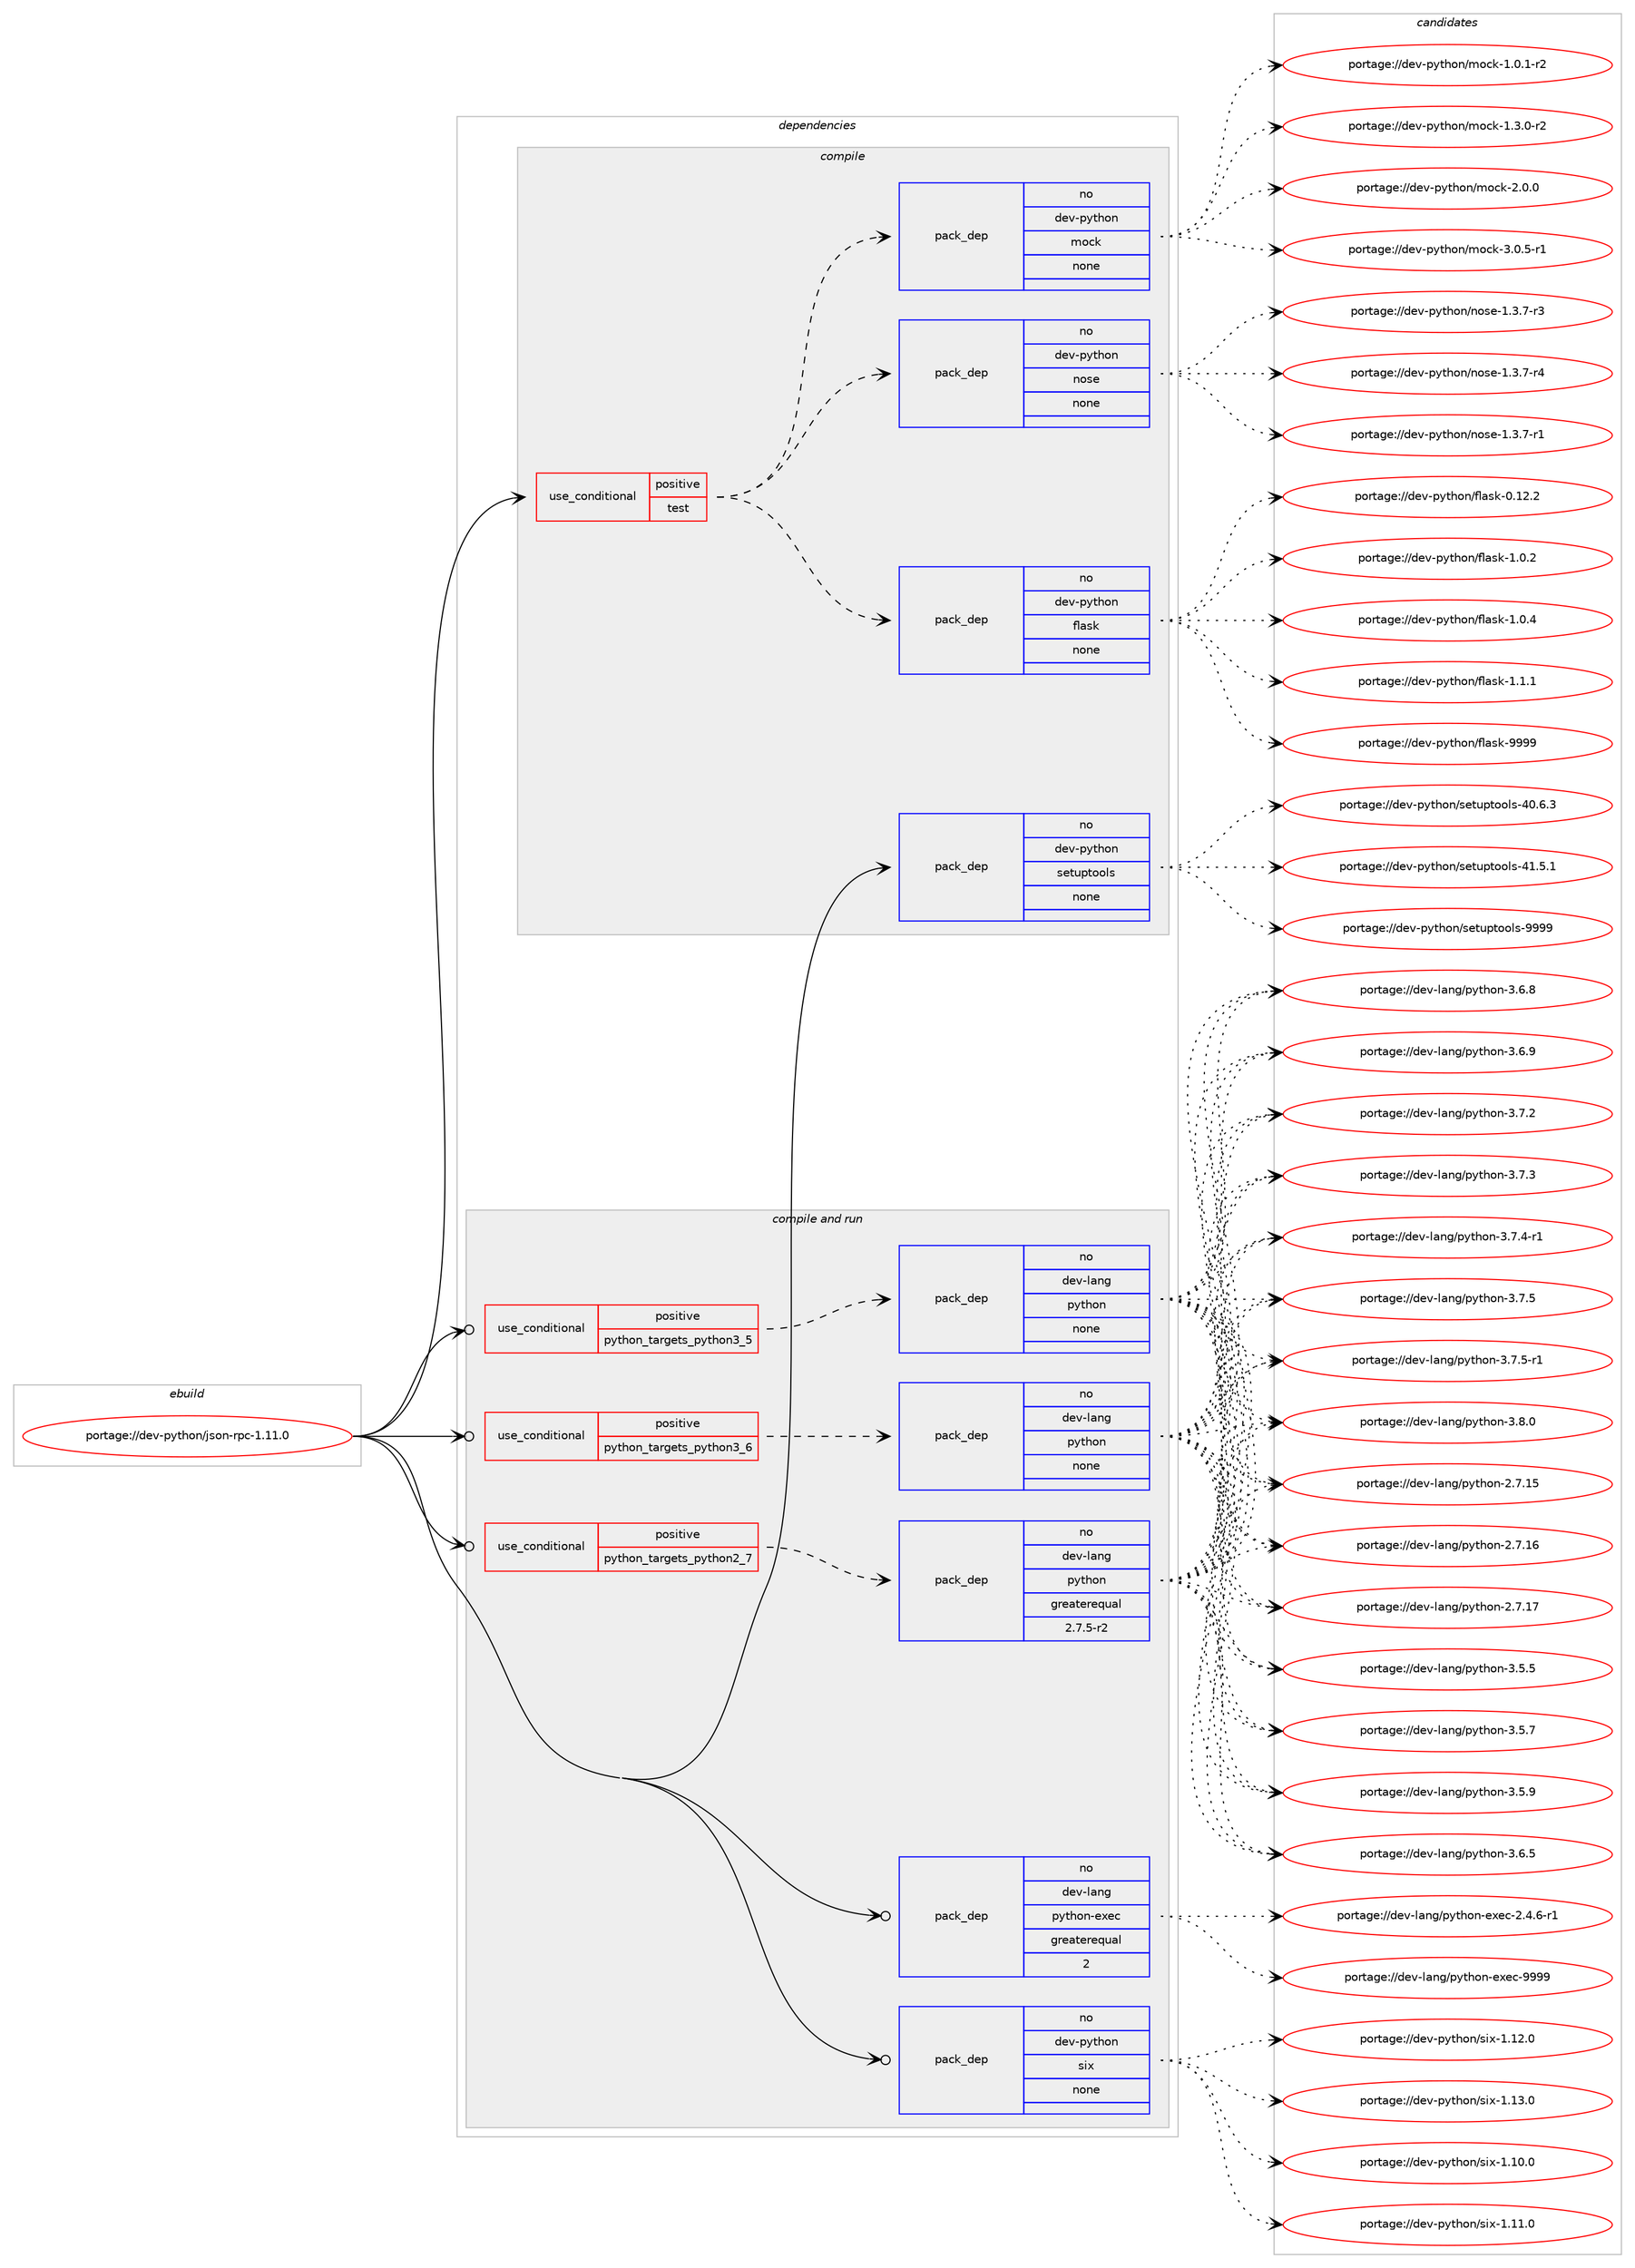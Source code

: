 digraph prolog {

# *************
# Graph options
# *************

newrank=true;
concentrate=true;
compound=true;
graph [rankdir=LR,fontname=Helvetica,fontsize=10,ranksep=1.5];#, ranksep=2.5, nodesep=0.2];
edge  [arrowhead=vee];
node  [fontname=Helvetica,fontsize=10];

# **********
# The ebuild
# **********

subgraph cluster_leftcol {
color=gray;
rank=same;
label=<<i>ebuild</i>>;
id [label="portage://dev-python/json-rpc-1.11.0", color=red, width=4, href="../dev-python/json-rpc-1.11.0.svg"];
}

# ****************
# The dependencies
# ****************

subgraph cluster_midcol {
color=gray;
label=<<i>dependencies</i>>;
subgraph cluster_compile {
fillcolor="#eeeeee";
style=filled;
label=<<i>compile</i>>;
subgraph cond30745 {
dependency146270 [label=<<TABLE BORDER="0" CELLBORDER="1" CELLSPACING="0" CELLPADDING="4"><TR><TD ROWSPAN="3" CELLPADDING="10">use_conditional</TD></TR><TR><TD>positive</TD></TR><TR><TD>test</TD></TR></TABLE>>, shape=none, color=red];
subgraph pack112201 {
dependency146271 [label=<<TABLE BORDER="0" CELLBORDER="1" CELLSPACING="0" CELLPADDING="4" WIDTH="220"><TR><TD ROWSPAN="6" CELLPADDING="30">pack_dep</TD></TR><TR><TD WIDTH="110">no</TD></TR><TR><TD>dev-python</TD></TR><TR><TD>nose</TD></TR><TR><TD>none</TD></TR><TR><TD></TD></TR></TABLE>>, shape=none, color=blue];
}
dependency146270:e -> dependency146271:w [weight=20,style="dashed",arrowhead="vee"];
subgraph pack112202 {
dependency146272 [label=<<TABLE BORDER="0" CELLBORDER="1" CELLSPACING="0" CELLPADDING="4" WIDTH="220"><TR><TD ROWSPAN="6" CELLPADDING="30">pack_dep</TD></TR><TR><TD WIDTH="110">no</TD></TR><TR><TD>dev-python</TD></TR><TR><TD>mock</TD></TR><TR><TD>none</TD></TR><TR><TD></TD></TR></TABLE>>, shape=none, color=blue];
}
dependency146270:e -> dependency146272:w [weight=20,style="dashed",arrowhead="vee"];
subgraph pack112203 {
dependency146273 [label=<<TABLE BORDER="0" CELLBORDER="1" CELLSPACING="0" CELLPADDING="4" WIDTH="220"><TR><TD ROWSPAN="6" CELLPADDING="30">pack_dep</TD></TR><TR><TD WIDTH="110">no</TD></TR><TR><TD>dev-python</TD></TR><TR><TD>flask</TD></TR><TR><TD>none</TD></TR><TR><TD></TD></TR></TABLE>>, shape=none, color=blue];
}
dependency146270:e -> dependency146273:w [weight=20,style="dashed",arrowhead="vee"];
}
id:e -> dependency146270:w [weight=20,style="solid",arrowhead="vee"];
subgraph pack112204 {
dependency146274 [label=<<TABLE BORDER="0" CELLBORDER="1" CELLSPACING="0" CELLPADDING="4" WIDTH="220"><TR><TD ROWSPAN="6" CELLPADDING="30">pack_dep</TD></TR><TR><TD WIDTH="110">no</TD></TR><TR><TD>dev-python</TD></TR><TR><TD>setuptools</TD></TR><TR><TD>none</TD></TR><TR><TD></TD></TR></TABLE>>, shape=none, color=blue];
}
id:e -> dependency146274:w [weight=20,style="solid",arrowhead="vee"];
}
subgraph cluster_compileandrun {
fillcolor="#eeeeee";
style=filled;
label=<<i>compile and run</i>>;
subgraph cond30746 {
dependency146275 [label=<<TABLE BORDER="0" CELLBORDER="1" CELLSPACING="0" CELLPADDING="4"><TR><TD ROWSPAN="3" CELLPADDING="10">use_conditional</TD></TR><TR><TD>positive</TD></TR><TR><TD>python_targets_python2_7</TD></TR></TABLE>>, shape=none, color=red];
subgraph pack112205 {
dependency146276 [label=<<TABLE BORDER="0" CELLBORDER="1" CELLSPACING="0" CELLPADDING="4" WIDTH="220"><TR><TD ROWSPAN="6" CELLPADDING="30">pack_dep</TD></TR><TR><TD WIDTH="110">no</TD></TR><TR><TD>dev-lang</TD></TR><TR><TD>python</TD></TR><TR><TD>greaterequal</TD></TR><TR><TD>2.7.5-r2</TD></TR></TABLE>>, shape=none, color=blue];
}
dependency146275:e -> dependency146276:w [weight=20,style="dashed",arrowhead="vee"];
}
id:e -> dependency146275:w [weight=20,style="solid",arrowhead="odotvee"];
subgraph cond30747 {
dependency146277 [label=<<TABLE BORDER="0" CELLBORDER="1" CELLSPACING="0" CELLPADDING="4"><TR><TD ROWSPAN="3" CELLPADDING="10">use_conditional</TD></TR><TR><TD>positive</TD></TR><TR><TD>python_targets_python3_5</TD></TR></TABLE>>, shape=none, color=red];
subgraph pack112206 {
dependency146278 [label=<<TABLE BORDER="0" CELLBORDER="1" CELLSPACING="0" CELLPADDING="4" WIDTH="220"><TR><TD ROWSPAN="6" CELLPADDING="30">pack_dep</TD></TR><TR><TD WIDTH="110">no</TD></TR><TR><TD>dev-lang</TD></TR><TR><TD>python</TD></TR><TR><TD>none</TD></TR><TR><TD></TD></TR></TABLE>>, shape=none, color=blue];
}
dependency146277:e -> dependency146278:w [weight=20,style="dashed",arrowhead="vee"];
}
id:e -> dependency146277:w [weight=20,style="solid",arrowhead="odotvee"];
subgraph cond30748 {
dependency146279 [label=<<TABLE BORDER="0" CELLBORDER="1" CELLSPACING="0" CELLPADDING="4"><TR><TD ROWSPAN="3" CELLPADDING="10">use_conditional</TD></TR><TR><TD>positive</TD></TR><TR><TD>python_targets_python3_6</TD></TR></TABLE>>, shape=none, color=red];
subgraph pack112207 {
dependency146280 [label=<<TABLE BORDER="0" CELLBORDER="1" CELLSPACING="0" CELLPADDING="4" WIDTH="220"><TR><TD ROWSPAN="6" CELLPADDING="30">pack_dep</TD></TR><TR><TD WIDTH="110">no</TD></TR><TR><TD>dev-lang</TD></TR><TR><TD>python</TD></TR><TR><TD>none</TD></TR><TR><TD></TD></TR></TABLE>>, shape=none, color=blue];
}
dependency146279:e -> dependency146280:w [weight=20,style="dashed",arrowhead="vee"];
}
id:e -> dependency146279:w [weight=20,style="solid",arrowhead="odotvee"];
subgraph pack112208 {
dependency146281 [label=<<TABLE BORDER="0" CELLBORDER="1" CELLSPACING="0" CELLPADDING="4" WIDTH="220"><TR><TD ROWSPAN="6" CELLPADDING="30">pack_dep</TD></TR><TR><TD WIDTH="110">no</TD></TR><TR><TD>dev-lang</TD></TR><TR><TD>python-exec</TD></TR><TR><TD>greaterequal</TD></TR><TR><TD>2</TD></TR></TABLE>>, shape=none, color=blue];
}
id:e -> dependency146281:w [weight=20,style="solid",arrowhead="odotvee"];
subgraph pack112209 {
dependency146282 [label=<<TABLE BORDER="0" CELLBORDER="1" CELLSPACING="0" CELLPADDING="4" WIDTH="220"><TR><TD ROWSPAN="6" CELLPADDING="30">pack_dep</TD></TR><TR><TD WIDTH="110">no</TD></TR><TR><TD>dev-python</TD></TR><TR><TD>six</TD></TR><TR><TD>none</TD></TR><TR><TD></TD></TR></TABLE>>, shape=none, color=blue];
}
id:e -> dependency146282:w [weight=20,style="solid",arrowhead="odotvee"];
}
subgraph cluster_run {
fillcolor="#eeeeee";
style=filled;
label=<<i>run</i>>;
}
}

# **************
# The candidates
# **************

subgraph cluster_choices {
rank=same;
color=gray;
label=<<i>candidates</i>>;

subgraph choice112201 {
color=black;
nodesep=1;
choiceportage10010111845112121116104111110471101111151014549465146554511449 [label="portage://dev-python/nose-1.3.7-r1", color=red, width=4,href="../dev-python/nose-1.3.7-r1.svg"];
choiceportage10010111845112121116104111110471101111151014549465146554511451 [label="portage://dev-python/nose-1.3.7-r3", color=red, width=4,href="../dev-python/nose-1.3.7-r3.svg"];
choiceportage10010111845112121116104111110471101111151014549465146554511452 [label="portage://dev-python/nose-1.3.7-r4", color=red, width=4,href="../dev-python/nose-1.3.7-r4.svg"];
dependency146271:e -> choiceportage10010111845112121116104111110471101111151014549465146554511449:w [style=dotted,weight="100"];
dependency146271:e -> choiceportage10010111845112121116104111110471101111151014549465146554511451:w [style=dotted,weight="100"];
dependency146271:e -> choiceportage10010111845112121116104111110471101111151014549465146554511452:w [style=dotted,weight="100"];
}
subgraph choice112202 {
color=black;
nodesep=1;
choiceportage1001011184511212111610411111047109111991074549464846494511450 [label="portage://dev-python/mock-1.0.1-r2", color=red, width=4,href="../dev-python/mock-1.0.1-r2.svg"];
choiceportage1001011184511212111610411111047109111991074549465146484511450 [label="portage://dev-python/mock-1.3.0-r2", color=red, width=4,href="../dev-python/mock-1.3.0-r2.svg"];
choiceportage100101118451121211161041111104710911199107455046484648 [label="portage://dev-python/mock-2.0.0", color=red, width=4,href="../dev-python/mock-2.0.0.svg"];
choiceportage1001011184511212111610411111047109111991074551464846534511449 [label="portage://dev-python/mock-3.0.5-r1", color=red, width=4,href="../dev-python/mock-3.0.5-r1.svg"];
dependency146272:e -> choiceportage1001011184511212111610411111047109111991074549464846494511450:w [style=dotted,weight="100"];
dependency146272:e -> choiceportage1001011184511212111610411111047109111991074549465146484511450:w [style=dotted,weight="100"];
dependency146272:e -> choiceportage100101118451121211161041111104710911199107455046484648:w [style=dotted,weight="100"];
dependency146272:e -> choiceportage1001011184511212111610411111047109111991074551464846534511449:w [style=dotted,weight="100"];
}
subgraph choice112203 {
color=black;
nodesep=1;
choiceportage10010111845112121116104111110471021089711510745484649504650 [label="portage://dev-python/flask-0.12.2", color=red, width=4,href="../dev-python/flask-0.12.2.svg"];
choiceportage100101118451121211161041111104710210897115107454946484650 [label="portage://dev-python/flask-1.0.2", color=red, width=4,href="../dev-python/flask-1.0.2.svg"];
choiceportage100101118451121211161041111104710210897115107454946484652 [label="portage://dev-python/flask-1.0.4", color=red, width=4,href="../dev-python/flask-1.0.4.svg"];
choiceportage100101118451121211161041111104710210897115107454946494649 [label="portage://dev-python/flask-1.1.1", color=red, width=4,href="../dev-python/flask-1.1.1.svg"];
choiceportage1001011184511212111610411111047102108971151074557575757 [label="portage://dev-python/flask-9999", color=red, width=4,href="../dev-python/flask-9999.svg"];
dependency146273:e -> choiceportage10010111845112121116104111110471021089711510745484649504650:w [style=dotted,weight="100"];
dependency146273:e -> choiceportage100101118451121211161041111104710210897115107454946484650:w [style=dotted,weight="100"];
dependency146273:e -> choiceportage100101118451121211161041111104710210897115107454946484652:w [style=dotted,weight="100"];
dependency146273:e -> choiceportage100101118451121211161041111104710210897115107454946494649:w [style=dotted,weight="100"];
dependency146273:e -> choiceportage1001011184511212111610411111047102108971151074557575757:w [style=dotted,weight="100"];
}
subgraph choice112204 {
color=black;
nodesep=1;
choiceportage100101118451121211161041111104711510111611711211611111110811545524846544651 [label="portage://dev-python/setuptools-40.6.3", color=red, width=4,href="../dev-python/setuptools-40.6.3.svg"];
choiceportage100101118451121211161041111104711510111611711211611111110811545524946534649 [label="portage://dev-python/setuptools-41.5.1", color=red, width=4,href="../dev-python/setuptools-41.5.1.svg"];
choiceportage10010111845112121116104111110471151011161171121161111111081154557575757 [label="portage://dev-python/setuptools-9999", color=red, width=4,href="../dev-python/setuptools-9999.svg"];
dependency146274:e -> choiceportage100101118451121211161041111104711510111611711211611111110811545524846544651:w [style=dotted,weight="100"];
dependency146274:e -> choiceportage100101118451121211161041111104711510111611711211611111110811545524946534649:w [style=dotted,weight="100"];
dependency146274:e -> choiceportage10010111845112121116104111110471151011161171121161111111081154557575757:w [style=dotted,weight="100"];
}
subgraph choice112205 {
color=black;
nodesep=1;
choiceportage10010111845108971101034711212111610411111045504655464953 [label="portage://dev-lang/python-2.7.15", color=red, width=4,href="../dev-lang/python-2.7.15.svg"];
choiceportage10010111845108971101034711212111610411111045504655464954 [label="portage://dev-lang/python-2.7.16", color=red, width=4,href="../dev-lang/python-2.7.16.svg"];
choiceportage10010111845108971101034711212111610411111045504655464955 [label="portage://dev-lang/python-2.7.17", color=red, width=4,href="../dev-lang/python-2.7.17.svg"];
choiceportage100101118451089711010347112121116104111110455146534653 [label="portage://dev-lang/python-3.5.5", color=red, width=4,href="../dev-lang/python-3.5.5.svg"];
choiceportage100101118451089711010347112121116104111110455146534655 [label="portage://dev-lang/python-3.5.7", color=red, width=4,href="../dev-lang/python-3.5.7.svg"];
choiceportage100101118451089711010347112121116104111110455146534657 [label="portage://dev-lang/python-3.5.9", color=red, width=4,href="../dev-lang/python-3.5.9.svg"];
choiceportage100101118451089711010347112121116104111110455146544653 [label="portage://dev-lang/python-3.6.5", color=red, width=4,href="../dev-lang/python-3.6.5.svg"];
choiceportage100101118451089711010347112121116104111110455146544656 [label="portage://dev-lang/python-3.6.8", color=red, width=4,href="../dev-lang/python-3.6.8.svg"];
choiceportage100101118451089711010347112121116104111110455146544657 [label="portage://dev-lang/python-3.6.9", color=red, width=4,href="../dev-lang/python-3.6.9.svg"];
choiceportage100101118451089711010347112121116104111110455146554650 [label="portage://dev-lang/python-3.7.2", color=red, width=4,href="../dev-lang/python-3.7.2.svg"];
choiceportage100101118451089711010347112121116104111110455146554651 [label="portage://dev-lang/python-3.7.3", color=red, width=4,href="../dev-lang/python-3.7.3.svg"];
choiceportage1001011184510897110103471121211161041111104551465546524511449 [label="portage://dev-lang/python-3.7.4-r1", color=red, width=4,href="../dev-lang/python-3.7.4-r1.svg"];
choiceportage100101118451089711010347112121116104111110455146554653 [label="portage://dev-lang/python-3.7.5", color=red, width=4,href="../dev-lang/python-3.7.5.svg"];
choiceportage1001011184510897110103471121211161041111104551465546534511449 [label="portage://dev-lang/python-3.7.5-r1", color=red, width=4,href="../dev-lang/python-3.7.5-r1.svg"];
choiceportage100101118451089711010347112121116104111110455146564648 [label="portage://dev-lang/python-3.8.0", color=red, width=4,href="../dev-lang/python-3.8.0.svg"];
dependency146276:e -> choiceportage10010111845108971101034711212111610411111045504655464953:w [style=dotted,weight="100"];
dependency146276:e -> choiceportage10010111845108971101034711212111610411111045504655464954:w [style=dotted,weight="100"];
dependency146276:e -> choiceportage10010111845108971101034711212111610411111045504655464955:w [style=dotted,weight="100"];
dependency146276:e -> choiceportage100101118451089711010347112121116104111110455146534653:w [style=dotted,weight="100"];
dependency146276:e -> choiceportage100101118451089711010347112121116104111110455146534655:w [style=dotted,weight="100"];
dependency146276:e -> choiceportage100101118451089711010347112121116104111110455146534657:w [style=dotted,weight="100"];
dependency146276:e -> choiceportage100101118451089711010347112121116104111110455146544653:w [style=dotted,weight="100"];
dependency146276:e -> choiceportage100101118451089711010347112121116104111110455146544656:w [style=dotted,weight="100"];
dependency146276:e -> choiceportage100101118451089711010347112121116104111110455146544657:w [style=dotted,weight="100"];
dependency146276:e -> choiceportage100101118451089711010347112121116104111110455146554650:w [style=dotted,weight="100"];
dependency146276:e -> choiceportage100101118451089711010347112121116104111110455146554651:w [style=dotted,weight="100"];
dependency146276:e -> choiceportage1001011184510897110103471121211161041111104551465546524511449:w [style=dotted,weight="100"];
dependency146276:e -> choiceportage100101118451089711010347112121116104111110455146554653:w [style=dotted,weight="100"];
dependency146276:e -> choiceportage1001011184510897110103471121211161041111104551465546534511449:w [style=dotted,weight="100"];
dependency146276:e -> choiceportage100101118451089711010347112121116104111110455146564648:w [style=dotted,weight="100"];
}
subgraph choice112206 {
color=black;
nodesep=1;
choiceportage10010111845108971101034711212111610411111045504655464953 [label="portage://dev-lang/python-2.7.15", color=red, width=4,href="../dev-lang/python-2.7.15.svg"];
choiceportage10010111845108971101034711212111610411111045504655464954 [label="portage://dev-lang/python-2.7.16", color=red, width=4,href="../dev-lang/python-2.7.16.svg"];
choiceportage10010111845108971101034711212111610411111045504655464955 [label="portage://dev-lang/python-2.7.17", color=red, width=4,href="../dev-lang/python-2.7.17.svg"];
choiceportage100101118451089711010347112121116104111110455146534653 [label="portage://dev-lang/python-3.5.5", color=red, width=4,href="../dev-lang/python-3.5.5.svg"];
choiceportage100101118451089711010347112121116104111110455146534655 [label="portage://dev-lang/python-3.5.7", color=red, width=4,href="../dev-lang/python-3.5.7.svg"];
choiceportage100101118451089711010347112121116104111110455146534657 [label="portage://dev-lang/python-3.5.9", color=red, width=4,href="../dev-lang/python-3.5.9.svg"];
choiceportage100101118451089711010347112121116104111110455146544653 [label="portage://dev-lang/python-3.6.5", color=red, width=4,href="../dev-lang/python-3.6.5.svg"];
choiceportage100101118451089711010347112121116104111110455146544656 [label="portage://dev-lang/python-3.6.8", color=red, width=4,href="../dev-lang/python-3.6.8.svg"];
choiceportage100101118451089711010347112121116104111110455146544657 [label="portage://dev-lang/python-3.6.9", color=red, width=4,href="../dev-lang/python-3.6.9.svg"];
choiceportage100101118451089711010347112121116104111110455146554650 [label="portage://dev-lang/python-3.7.2", color=red, width=4,href="../dev-lang/python-3.7.2.svg"];
choiceportage100101118451089711010347112121116104111110455146554651 [label="portage://dev-lang/python-3.7.3", color=red, width=4,href="../dev-lang/python-3.7.3.svg"];
choiceportage1001011184510897110103471121211161041111104551465546524511449 [label="portage://dev-lang/python-3.7.4-r1", color=red, width=4,href="../dev-lang/python-3.7.4-r1.svg"];
choiceportage100101118451089711010347112121116104111110455146554653 [label="portage://dev-lang/python-3.7.5", color=red, width=4,href="../dev-lang/python-3.7.5.svg"];
choiceportage1001011184510897110103471121211161041111104551465546534511449 [label="portage://dev-lang/python-3.7.5-r1", color=red, width=4,href="../dev-lang/python-3.7.5-r1.svg"];
choiceportage100101118451089711010347112121116104111110455146564648 [label="portage://dev-lang/python-3.8.0", color=red, width=4,href="../dev-lang/python-3.8.0.svg"];
dependency146278:e -> choiceportage10010111845108971101034711212111610411111045504655464953:w [style=dotted,weight="100"];
dependency146278:e -> choiceportage10010111845108971101034711212111610411111045504655464954:w [style=dotted,weight="100"];
dependency146278:e -> choiceportage10010111845108971101034711212111610411111045504655464955:w [style=dotted,weight="100"];
dependency146278:e -> choiceportage100101118451089711010347112121116104111110455146534653:w [style=dotted,weight="100"];
dependency146278:e -> choiceportage100101118451089711010347112121116104111110455146534655:w [style=dotted,weight="100"];
dependency146278:e -> choiceportage100101118451089711010347112121116104111110455146534657:w [style=dotted,weight="100"];
dependency146278:e -> choiceportage100101118451089711010347112121116104111110455146544653:w [style=dotted,weight="100"];
dependency146278:e -> choiceportage100101118451089711010347112121116104111110455146544656:w [style=dotted,weight="100"];
dependency146278:e -> choiceportage100101118451089711010347112121116104111110455146544657:w [style=dotted,weight="100"];
dependency146278:e -> choiceportage100101118451089711010347112121116104111110455146554650:w [style=dotted,weight="100"];
dependency146278:e -> choiceportage100101118451089711010347112121116104111110455146554651:w [style=dotted,weight="100"];
dependency146278:e -> choiceportage1001011184510897110103471121211161041111104551465546524511449:w [style=dotted,weight="100"];
dependency146278:e -> choiceportage100101118451089711010347112121116104111110455146554653:w [style=dotted,weight="100"];
dependency146278:e -> choiceportage1001011184510897110103471121211161041111104551465546534511449:w [style=dotted,weight="100"];
dependency146278:e -> choiceportage100101118451089711010347112121116104111110455146564648:w [style=dotted,weight="100"];
}
subgraph choice112207 {
color=black;
nodesep=1;
choiceportage10010111845108971101034711212111610411111045504655464953 [label="portage://dev-lang/python-2.7.15", color=red, width=4,href="../dev-lang/python-2.7.15.svg"];
choiceportage10010111845108971101034711212111610411111045504655464954 [label="portage://dev-lang/python-2.7.16", color=red, width=4,href="../dev-lang/python-2.7.16.svg"];
choiceportage10010111845108971101034711212111610411111045504655464955 [label="portage://dev-lang/python-2.7.17", color=red, width=4,href="../dev-lang/python-2.7.17.svg"];
choiceportage100101118451089711010347112121116104111110455146534653 [label="portage://dev-lang/python-3.5.5", color=red, width=4,href="../dev-lang/python-3.5.5.svg"];
choiceportage100101118451089711010347112121116104111110455146534655 [label="portage://dev-lang/python-3.5.7", color=red, width=4,href="../dev-lang/python-3.5.7.svg"];
choiceportage100101118451089711010347112121116104111110455146534657 [label="portage://dev-lang/python-3.5.9", color=red, width=4,href="../dev-lang/python-3.5.9.svg"];
choiceportage100101118451089711010347112121116104111110455146544653 [label="portage://dev-lang/python-3.6.5", color=red, width=4,href="../dev-lang/python-3.6.5.svg"];
choiceportage100101118451089711010347112121116104111110455146544656 [label="portage://dev-lang/python-3.6.8", color=red, width=4,href="../dev-lang/python-3.6.8.svg"];
choiceportage100101118451089711010347112121116104111110455146544657 [label="portage://dev-lang/python-3.6.9", color=red, width=4,href="../dev-lang/python-3.6.9.svg"];
choiceportage100101118451089711010347112121116104111110455146554650 [label="portage://dev-lang/python-3.7.2", color=red, width=4,href="../dev-lang/python-3.7.2.svg"];
choiceportage100101118451089711010347112121116104111110455146554651 [label="portage://dev-lang/python-3.7.3", color=red, width=4,href="../dev-lang/python-3.7.3.svg"];
choiceportage1001011184510897110103471121211161041111104551465546524511449 [label="portage://dev-lang/python-3.7.4-r1", color=red, width=4,href="../dev-lang/python-3.7.4-r1.svg"];
choiceportage100101118451089711010347112121116104111110455146554653 [label="portage://dev-lang/python-3.7.5", color=red, width=4,href="../dev-lang/python-3.7.5.svg"];
choiceportage1001011184510897110103471121211161041111104551465546534511449 [label="portage://dev-lang/python-3.7.5-r1", color=red, width=4,href="../dev-lang/python-3.7.5-r1.svg"];
choiceportage100101118451089711010347112121116104111110455146564648 [label="portage://dev-lang/python-3.8.0", color=red, width=4,href="../dev-lang/python-3.8.0.svg"];
dependency146280:e -> choiceportage10010111845108971101034711212111610411111045504655464953:w [style=dotted,weight="100"];
dependency146280:e -> choiceportage10010111845108971101034711212111610411111045504655464954:w [style=dotted,weight="100"];
dependency146280:e -> choiceportage10010111845108971101034711212111610411111045504655464955:w [style=dotted,weight="100"];
dependency146280:e -> choiceportage100101118451089711010347112121116104111110455146534653:w [style=dotted,weight="100"];
dependency146280:e -> choiceportage100101118451089711010347112121116104111110455146534655:w [style=dotted,weight="100"];
dependency146280:e -> choiceportage100101118451089711010347112121116104111110455146534657:w [style=dotted,weight="100"];
dependency146280:e -> choiceportage100101118451089711010347112121116104111110455146544653:w [style=dotted,weight="100"];
dependency146280:e -> choiceportage100101118451089711010347112121116104111110455146544656:w [style=dotted,weight="100"];
dependency146280:e -> choiceportage100101118451089711010347112121116104111110455146544657:w [style=dotted,weight="100"];
dependency146280:e -> choiceportage100101118451089711010347112121116104111110455146554650:w [style=dotted,weight="100"];
dependency146280:e -> choiceportage100101118451089711010347112121116104111110455146554651:w [style=dotted,weight="100"];
dependency146280:e -> choiceportage1001011184510897110103471121211161041111104551465546524511449:w [style=dotted,weight="100"];
dependency146280:e -> choiceportage100101118451089711010347112121116104111110455146554653:w [style=dotted,weight="100"];
dependency146280:e -> choiceportage1001011184510897110103471121211161041111104551465546534511449:w [style=dotted,weight="100"];
dependency146280:e -> choiceportage100101118451089711010347112121116104111110455146564648:w [style=dotted,weight="100"];
}
subgraph choice112208 {
color=black;
nodesep=1;
choiceportage10010111845108971101034711212111610411111045101120101994550465246544511449 [label="portage://dev-lang/python-exec-2.4.6-r1", color=red, width=4,href="../dev-lang/python-exec-2.4.6-r1.svg"];
choiceportage10010111845108971101034711212111610411111045101120101994557575757 [label="portage://dev-lang/python-exec-9999", color=red, width=4,href="../dev-lang/python-exec-9999.svg"];
dependency146281:e -> choiceportage10010111845108971101034711212111610411111045101120101994550465246544511449:w [style=dotted,weight="100"];
dependency146281:e -> choiceportage10010111845108971101034711212111610411111045101120101994557575757:w [style=dotted,weight="100"];
}
subgraph choice112209 {
color=black;
nodesep=1;
choiceportage100101118451121211161041111104711510512045494649484648 [label="portage://dev-python/six-1.10.0", color=red, width=4,href="../dev-python/six-1.10.0.svg"];
choiceportage100101118451121211161041111104711510512045494649494648 [label="portage://dev-python/six-1.11.0", color=red, width=4,href="../dev-python/six-1.11.0.svg"];
choiceportage100101118451121211161041111104711510512045494649504648 [label="portage://dev-python/six-1.12.0", color=red, width=4,href="../dev-python/six-1.12.0.svg"];
choiceportage100101118451121211161041111104711510512045494649514648 [label="portage://dev-python/six-1.13.0", color=red, width=4,href="../dev-python/six-1.13.0.svg"];
dependency146282:e -> choiceportage100101118451121211161041111104711510512045494649484648:w [style=dotted,weight="100"];
dependency146282:e -> choiceportage100101118451121211161041111104711510512045494649494648:w [style=dotted,weight="100"];
dependency146282:e -> choiceportage100101118451121211161041111104711510512045494649504648:w [style=dotted,weight="100"];
dependency146282:e -> choiceportage100101118451121211161041111104711510512045494649514648:w [style=dotted,weight="100"];
}
}

}
